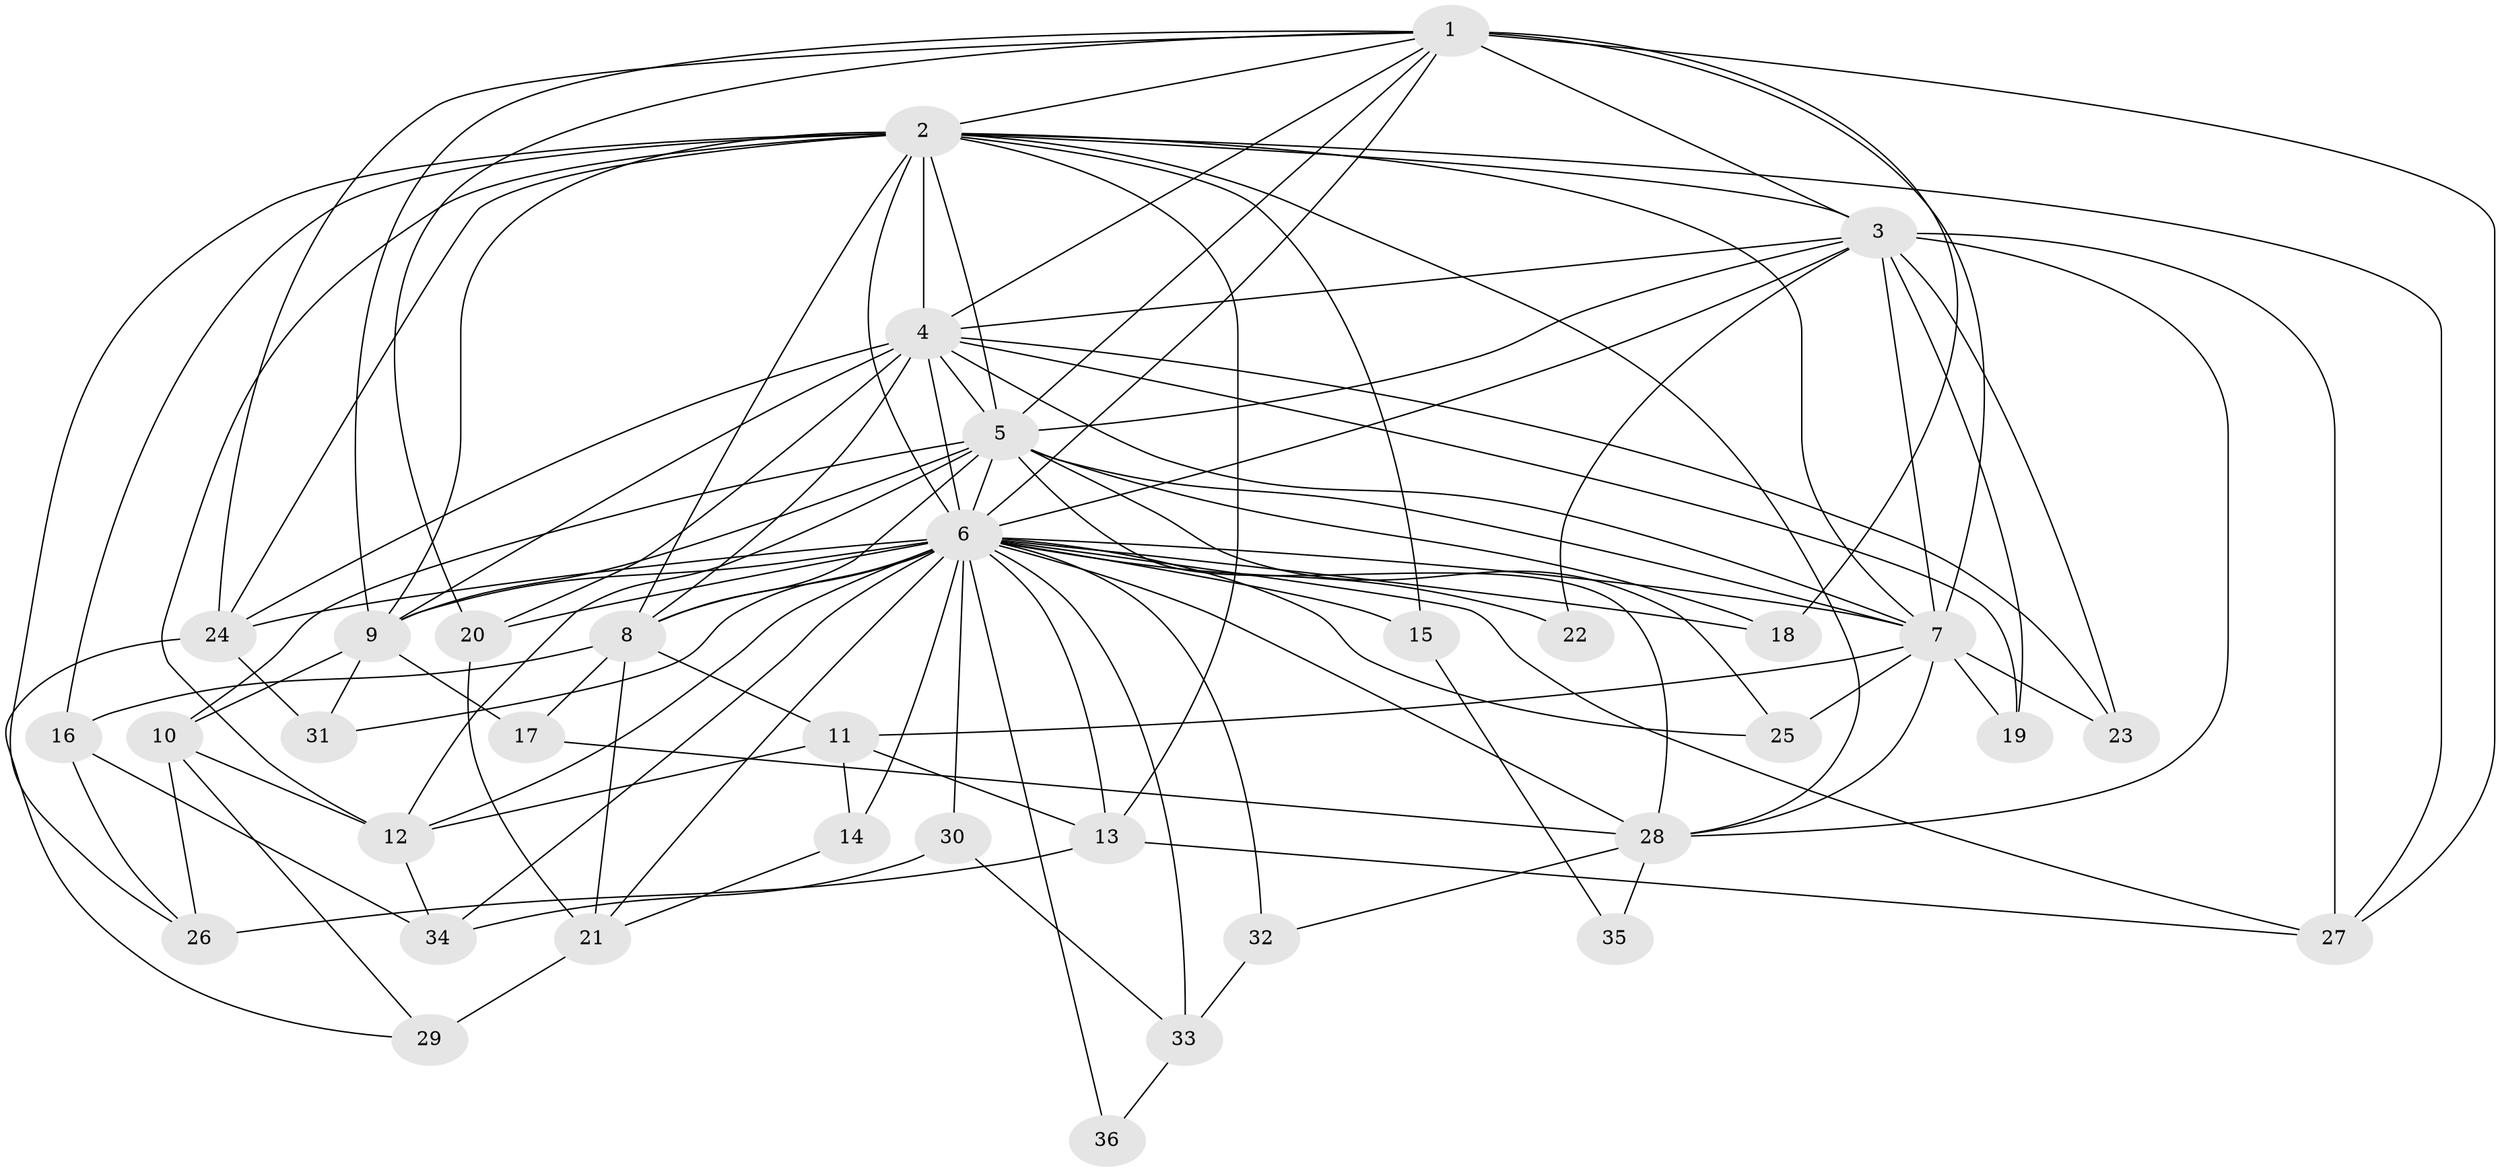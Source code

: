 // original degree distribution, {17: 0.017094017094017096, 25: 0.017094017094017096, 23: 0.017094017094017096, 14: 0.008547008547008548, 30: 0.008547008547008548, 16: 0.008547008547008548, 28: 0.008547008547008548, 7: 0.02564102564102564, 2: 0.5042735042735043, 5: 0.05982905982905983, 3: 0.23931623931623933, 4: 0.07692307692307693, 6: 0.008547008547008548}
// Generated by graph-tools (version 1.1) at 2025/49/03/04/25 22:49:18]
// undirected, 36 vertices, 110 edges
graph export_dot {
  node [color=gray90,style=filled];
  1;
  2;
  3;
  4;
  5;
  6;
  7;
  8;
  9;
  10;
  11;
  12;
  13;
  14;
  15;
  16;
  17;
  18;
  19;
  20;
  21;
  22;
  23;
  24;
  25;
  26;
  27;
  28;
  29;
  30;
  31;
  32;
  33;
  34;
  35;
  36;
  1 -- 2 [weight=2.0];
  1 -- 3 [weight=1.0];
  1 -- 4 [weight=3.0];
  1 -- 5 [weight=1.0];
  1 -- 6 [weight=3.0];
  1 -- 7 [weight=2.0];
  1 -- 9 [weight=1.0];
  1 -- 18 [weight=1.0];
  1 -- 20 [weight=1.0];
  1 -- 24 [weight=1.0];
  1 -- 27 [weight=1.0];
  2 -- 3 [weight=2.0];
  2 -- 4 [weight=4.0];
  2 -- 5 [weight=2.0];
  2 -- 6 [weight=6.0];
  2 -- 7 [weight=3.0];
  2 -- 8 [weight=1.0];
  2 -- 9 [weight=7.0];
  2 -- 12 [weight=1.0];
  2 -- 13 [weight=8.0];
  2 -- 15 [weight=3.0];
  2 -- 16 [weight=2.0];
  2 -- 24 [weight=1.0];
  2 -- 26 [weight=1.0];
  2 -- 27 [weight=1.0];
  2 -- 28 [weight=1.0];
  3 -- 4 [weight=3.0];
  3 -- 5 [weight=1.0];
  3 -- 6 [weight=4.0];
  3 -- 7 [weight=1.0];
  3 -- 19 [weight=1.0];
  3 -- 22 [weight=1.0];
  3 -- 23 [weight=1.0];
  3 -- 27 [weight=1.0];
  3 -- 28 [weight=7.0];
  4 -- 5 [weight=3.0];
  4 -- 6 [weight=17.0];
  4 -- 7 [weight=2.0];
  4 -- 8 [weight=1.0];
  4 -- 9 [weight=1.0];
  4 -- 19 [weight=1.0];
  4 -- 20 [weight=1.0];
  4 -- 23 [weight=1.0];
  4 -- 24 [weight=1.0];
  5 -- 6 [weight=4.0];
  5 -- 7 [weight=1.0];
  5 -- 8 [weight=1.0];
  5 -- 9 [weight=2.0];
  5 -- 10 [weight=1.0];
  5 -- 12 [weight=2.0];
  5 -- 18 [weight=2.0];
  5 -- 25 [weight=1.0];
  5 -- 28 [weight=1.0];
  6 -- 7 [weight=2.0];
  6 -- 8 [weight=2.0];
  6 -- 9 [weight=1.0];
  6 -- 12 [weight=1.0];
  6 -- 13 [weight=2.0];
  6 -- 14 [weight=5.0];
  6 -- 15 [weight=1.0];
  6 -- 18 [weight=1.0];
  6 -- 20 [weight=3.0];
  6 -- 21 [weight=1.0];
  6 -- 22 [weight=2.0];
  6 -- 24 [weight=1.0];
  6 -- 25 [weight=2.0];
  6 -- 27 [weight=1.0];
  6 -- 28 [weight=3.0];
  6 -- 30 [weight=2.0];
  6 -- 31 [weight=1.0];
  6 -- 32 [weight=4.0];
  6 -- 33 [weight=4.0];
  6 -- 34 [weight=1.0];
  6 -- 36 [weight=1.0];
  7 -- 11 [weight=2.0];
  7 -- 19 [weight=1.0];
  7 -- 23 [weight=1.0];
  7 -- 25 [weight=1.0];
  7 -- 28 [weight=1.0];
  8 -- 11 [weight=1.0];
  8 -- 16 [weight=2.0];
  8 -- 17 [weight=1.0];
  8 -- 21 [weight=1.0];
  9 -- 10 [weight=2.0];
  9 -- 17 [weight=1.0];
  9 -- 31 [weight=1.0];
  10 -- 12 [weight=1.0];
  10 -- 26 [weight=1.0];
  10 -- 29 [weight=1.0];
  11 -- 12 [weight=1.0];
  11 -- 13 [weight=1.0];
  11 -- 14 [weight=1.0];
  12 -- 34 [weight=1.0];
  13 -- 26 [weight=2.0];
  13 -- 27 [weight=1.0];
  14 -- 21 [weight=1.0];
  15 -- 35 [weight=1.0];
  16 -- 26 [weight=1.0];
  16 -- 34 [weight=1.0];
  17 -- 28 [weight=1.0];
  20 -- 21 [weight=1.0];
  21 -- 29 [weight=2.0];
  24 -- 29 [weight=1.0];
  24 -- 31 [weight=1.0];
  28 -- 32 [weight=1.0];
  28 -- 35 [weight=1.0];
  30 -- 33 [weight=1.0];
  30 -- 34 [weight=1.0];
  32 -- 33 [weight=1.0];
  33 -- 36 [weight=1.0];
}
